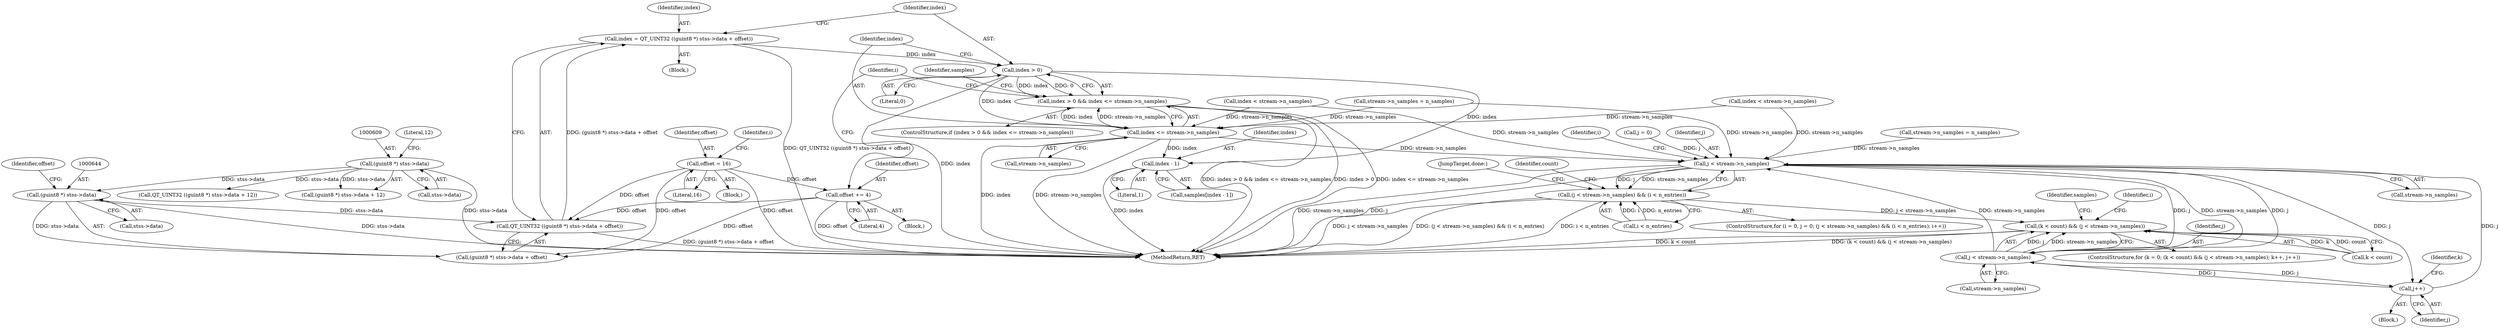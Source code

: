 digraph "0_gstreamer_bdc20b9baf13564d9a061343416395f8f9a92b53@integer" {
"1000639" [label="(Call,index = QT_UINT32 ((guint8 *) stss->data + offset))"];
"1000641" [label="(Call,QT_UINT32 ((guint8 *) stss->data + offset))"];
"1000643" [label="(Call,(guint8 *) stss->data)"];
"1000608" [label="(Call,(guint8 *) stss->data)"];
"1000626" [label="(Call,offset = 16)"];
"1000669" [label="(Call,offset += 4)"];
"1000651" [label="(Call,index > 0)"];
"1000650" [label="(Call,index > 0 && index <= stream->n_samples)"];
"1000654" [label="(Call,index <= stream->n_samples)"];
"1000664" [label="(Call,index - 1)"];
"1000991" [label="(Call,j < stream->n_samples)"];
"1000990" [label="(Call,(j < stream->n_samples) && (i < n_entries))"];
"1001026" [label="(Call,(k < count) && (j < stream->n_samples))"];
"1001030" [label="(Call,j < stream->n_samples)"];
"1001038" [label="(Call,j++)"];
"1001003" [label="(Identifier,count)"];
"1000993" [label="(Call,stream->n_samples)"];
"1000990" [label="(Call,(j < stream->n_samples) && (i < n_entries))"];
"1001026" [label="(Call,(k < count) && (j < stream->n_samples))"];
"1000662" [label="(Call,samples[index - 1])"];
"1000642" [label="(Call,(guint8 *) stss->data + offset)"];
"1000645" [label="(Call,stss->data)"];
"1000548" [label="(Call,index < stream->n_samples)"];
"1000992" [label="(Identifier,j)"];
"1000638" [label="(Block,)"];
"1000649" [label="(ControlStructure,if (index > 0 && index <= stream->n_samples))"];
"1000610" [label="(Call,stss->data)"];
"1001031" [label="(Identifier,j)"];
"1000500" [label="(Call,index < stream->n_samples)"];
"1000991" [label="(Call,j < stream->n_samples)"];
"1001068" [label="(MethodReturn,RET)"];
"1000637" [label="(Identifier,i)"];
"1001030" [label="(Call,j < stream->n_samples)"];
"1000641" [label="(Call,QT_UINT32 ((guint8 *) stss->data + offset))"];
"1000639" [label="(Call,index = QT_UINT32 ((guint8 *) stss->data + offset))"];
"1000628" [label="(Literal,16)"];
"1000640" [label="(Identifier,index)"];
"1000666" [label="(Literal,1)"];
"1000663" [label="(Identifier,samples)"];
"1000706" [label="(Call,stream->n_samples = n_samples)"];
"1001000" [label="(Identifier,i)"];
"1000670" [label="(Identifier,offset)"];
"1001035" [label="(Block,)"];
"1000669" [label="(Call,offset += 4)"];
"1000664" [label="(Call,index - 1)"];
"1000656" [label="(Call,stream->n_samples)"];
"1000606" [label="(Call,QT_UINT32 ((guint8 *) stss->data + 12))"];
"1000608" [label="(Call,(guint8 *) stss->data)"];
"1001027" [label="(Call,k < count)"];
"1000997" [label="(Identifier,i)"];
"1000651" [label="(Call,index > 0)"];
"1000650" [label="(Call,index > 0 && index <= stream->n_samples)"];
"1001039" [label="(Identifier,j)"];
"1001032" [label="(Call,stream->n_samples)"];
"1000652" [label="(Identifier,index)"];
"1000659" [label="(Block,)"];
"1000665" [label="(Identifier,index)"];
"1000982" [label="(ControlStructure,for (i = 0, j = 0; (j < stream->n_samples) && (i < n_entries); i++))"];
"1001038" [label="(Call,j++)"];
"1000607" [label="(Call,(guint8 *) stss->data + 12)"];
"1000631" [label="(Identifier,i)"];
"1000643" [label="(Call,(guint8 *) stss->data)"];
"1000613" [label="(Literal,12)"];
"1001054" [label="(JumpTarget,done:)"];
"1001022" [label="(ControlStructure,for (k = 0; (k < count) && (j < stream->n_samples); k++, j++))"];
"1000648" [label="(Identifier,offset)"];
"1000627" [label="(Identifier,offset)"];
"1000671" [label="(Literal,4)"];
"1000653" [label="(Literal,0)"];
"1000654" [label="(Call,index <= stream->n_samples)"];
"1000626" [label="(Call,offset = 16)"];
"1000655" [label="(Identifier,index)"];
"1000625" [label="(Block,)"];
"1001044" [label="(Identifier,samples)"];
"1000996" [label="(Call,i < n_entries)"];
"1000987" [label="(Call,j = 0)"];
"1000243" [label="(Call,stream->n_samples = n_samples)"];
"1001028" [label="(Identifier,k)"];
"1000639" -> "1000638"  [label="AST: "];
"1000639" -> "1000641"  [label="CFG: "];
"1000640" -> "1000639"  [label="AST: "];
"1000641" -> "1000639"  [label="AST: "];
"1000652" -> "1000639"  [label="CFG: "];
"1000639" -> "1001068"  [label="DDG: QT_UINT32 ((guint8 *) stss->data + offset)"];
"1000641" -> "1000639"  [label="DDG: (guint8 *) stss->data + offset"];
"1000639" -> "1000651"  [label="DDG: index"];
"1000641" -> "1000642"  [label="CFG: "];
"1000642" -> "1000641"  [label="AST: "];
"1000641" -> "1001068"  [label="DDG: (guint8 *) stss->data + offset"];
"1000643" -> "1000641"  [label="DDG: stss->data"];
"1000626" -> "1000641"  [label="DDG: offset"];
"1000669" -> "1000641"  [label="DDG: offset"];
"1000643" -> "1000642"  [label="AST: "];
"1000643" -> "1000645"  [label="CFG: "];
"1000644" -> "1000643"  [label="AST: "];
"1000645" -> "1000643"  [label="AST: "];
"1000648" -> "1000643"  [label="CFG: "];
"1000643" -> "1001068"  [label="DDG: stss->data"];
"1000643" -> "1000642"  [label="DDG: stss->data"];
"1000608" -> "1000643"  [label="DDG: stss->data"];
"1000608" -> "1000607"  [label="AST: "];
"1000608" -> "1000610"  [label="CFG: "];
"1000609" -> "1000608"  [label="AST: "];
"1000610" -> "1000608"  [label="AST: "];
"1000613" -> "1000608"  [label="CFG: "];
"1000608" -> "1001068"  [label="DDG: stss->data"];
"1000608" -> "1000606"  [label="DDG: stss->data"];
"1000608" -> "1000607"  [label="DDG: stss->data"];
"1000626" -> "1000625"  [label="AST: "];
"1000626" -> "1000628"  [label="CFG: "];
"1000627" -> "1000626"  [label="AST: "];
"1000628" -> "1000626"  [label="AST: "];
"1000631" -> "1000626"  [label="CFG: "];
"1000626" -> "1001068"  [label="DDG: offset"];
"1000626" -> "1000642"  [label="DDG: offset"];
"1000626" -> "1000669"  [label="DDG: offset"];
"1000669" -> "1000659"  [label="AST: "];
"1000669" -> "1000671"  [label="CFG: "];
"1000670" -> "1000669"  [label="AST: "];
"1000671" -> "1000669"  [label="AST: "];
"1000637" -> "1000669"  [label="CFG: "];
"1000669" -> "1001068"  [label="DDG: offset"];
"1000669" -> "1000642"  [label="DDG: offset"];
"1000651" -> "1000650"  [label="AST: "];
"1000651" -> "1000653"  [label="CFG: "];
"1000652" -> "1000651"  [label="AST: "];
"1000653" -> "1000651"  [label="AST: "];
"1000655" -> "1000651"  [label="CFG: "];
"1000650" -> "1000651"  [label="CFG: "];
"1000651" -> "1001068"  [label="DDG: index"];
"1000651" -> "1000650"  [label="DDG: index"];
"1000651" -> "1000650"  [label="DDG: 0"];
"1000651" -> "1000654"  [label="DDG: index"];
"1000651" -> "1000664"  [label="DDG: index"];
"1000650" -> "1000649"  [label="AST: "];
"1000650" -> "1000654"  [label="CFG: "];
"1000654" -> "1000650"  [label="AST: "];
"1000663" -> "1000650"  [label="CFG: "];
"1000637" -> "1000650"  [label="CFG: "];
"1000650" -> "1001068"  [label="DDG: index > 0 && index <= stream->n_samples"];
"1000650" -> "1001068"  [label="DDG: index > 0"];
"1000650" -> "1001068"  [label="DDG: index <= stream->n_samples"];
"1000654" -> "1000650"  [label="DDG: index"];
"1000654" -> "1000650"  [label="DDG: stream->n_samples"];
"1000654" -> "1000656"  [label="CFG: "];
"1000655" -> "1000654"  [label="AST: "];
"1000656" -> "1000654"  [label="AST: "];
"1000654" -> "1001068"  [label="DDG: stream->n_samples"];
"1000654" -> "1001068"  [label="DDG: index"];
"1000548" -> "1000654"  [label="DDG: stream->n_samples"];
"1000500" -> "1000654"  [label="DDG: stream->n_samples"];
"1000243" -> "1000654"  [label="DDG: stream->n_samples"];
"1000654" -> "1000664"  [label="DDG: index"];
"1000654" -> "1000991"  [label="DDG: stream->n_samples"];
"1000664" -> "1000662"  [label="AST: "];
"1000664" -> "1000666"  [label="CFG: "];
"1000665" -> "1000664"  [label="AST: "];
"1000666" -> "1000664"  [label="AST: "];
"1000662" -> "1000664"  [label="CFG: "];
"1000664" -> "1001068"  [label="DDG: index"];
"1000991" -> "1000990"  [label="AST: "];
"1000991" -> "1000993"  [label="CFG: "];
"1000992" -> "1000991"  [label="AST: "];
"1000993" -> "1000991"  [label="AST: "];
"1000997" -> "1000991"  [label="CFG: "];
"1000990" -> "1000991"  [label="CFG: "];
"1000991" -> "1001068"  [label="DDG: stream->n_samples"];
"1000991" -> "1001068"  [label="DDG: j"];
"1000991" -> "1000990"  [label="DDG: j"];
"1000991" -> "1000990"  [label="DDG: stream->n_samples"];
"1000987" -> "1000991"  [label="DDG: j"];
"1001038" -> "1000991"  [label="DDG: j"];
"1001030" -> "1000991"  [label="DDG: j"];
"1001030" -> "1000991"  [label="DDG: stream->n_samples"];
"1000548" -> "1000991"  [label="DDG: stream->n_samples"];
"1000500" -> "1000991"  [label="DDG: stream->n_samples"];
"1000706" -> "1000991"  [label="DDG: stream->n_samples"];
"1000243" -> "1000991"  [label="DDG: stream->n_samples"];
"1000991" -> "1001030"  [label="DDG: j"];
"1000991" -> "1001030"  [label="DDG: stream->n_samples"];
"1000991" -> "1001038"  [label="DDG: j"];
"1000990" -> "1000982"  [label="AST: "];
"1000990" -> "1000996"  [label="CFG: "];
"1000996" -> "1000990"  [label="AST: "];
"1001003" -> "1000990"  [label="CFG: "];
"1001054" -> "1000990"  [label="CFG: "];
"1000990" -> "1001068"  [label="DDG: i < n_entries"];
"1000990" -> "1001068"  [label="DDG: j < stream->n_samples"];
"1000990" -> "1001068"  [label="DDG: (j < stream->n_samples) && (i < n_entries)"];
"1000996" -> "1000990"  [label="DDG: i"];
"1000996" -> "1000990"  [label="DDG: n_entries"];
"1000990" -> "1001026"  [label="DDG: j < stream->n_samples"];
"1001026" -> "1001022"  [label="AST: "];
"1001026" -> "1001027"  [label="CFG: "];
"1001026" -> "1001030"  [label="CFG: "];
"1001027" -> "1001026"  [label="AST: "];
"1001030" -> "1001026"  [label="AST: "];
"1001044" -> "1001026"  [label="CFG: "];
"1001000" -> "1001026"  [label="CFG: "];
"1001026" -> "1001068"  [label="DDG: (k < count) && (j < stream->n_samples)"];
"1001026" -> "1001068"  [label="DDG: k < count"];
"1001027" -> "1001026"  [label="DDG: k"];
"1001027" -> "1001026"  [label="DDG: count"];
"1001030" -> "1001026"  [label="DDG: j"];
"1001030" -> "1001026"  [label="DDG: stream->n_samples"];
"1001030" -> "1001032"  [label="CFG: "];
"1001031" -> "1001030"  [label="AST: "];
"1001032" -> "1001030"  [label="AST: "];
"1001038" -> "1001030"  [label="DDG: j"];
"1001030" -> "1001038"  [label="DDG: j"];
"1001038" -> "1001035"  [label="AST: "];
"1001038" -> "1001039"  [label="CFG: "];
"1001039" -> "1001038"  [label="AST: "];
"1001028" -> "1001038"  [label="CFG: "];
}
